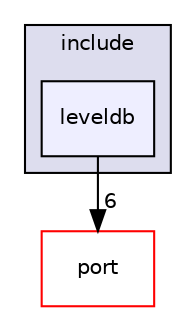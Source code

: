 digraph "include/leveldb" {
  compound=true
  node [ fontsize="10", fontname="Helvetica"];
  edge [ labelfontsize="10", labelfontname="Helvetica"];
  subgraph clusterdir_d44c64559bbebec7f509842c48db8b23 {
    graph [ bgcolor="#ddddee", pencolor="black", label="include" fontname="Helvetica", fontsize="10", URL="dir_d44c64559bbebec7f509842c48db8b23.html"]
  dir_f789a8d50ed07c6e45e2b6ac24bba04d [shape=box, label="leveldb", style="filled", fillcolor="#eeeeff", pencolor="black", URL="dir_f789a8d50ed07c6e45e2b6ac24bba04d.html"];
  }
  dir_651562d8bf6cfd3e81eff5b570d7df50 [shape=box label="port" fillcolor="white" style="filled" color="red" URL="dir_651562d8bf6cfd3e81eff5b570d7df50.html"];
  dir_f789a8d50ed07c6e45e2b6ac24bba04d->dir_651562d8bf6cfd3e81eff5b570d7df50 [headlabel="6", labeldistance=1.5 headhref="dir_000006_000008.html"];
}
